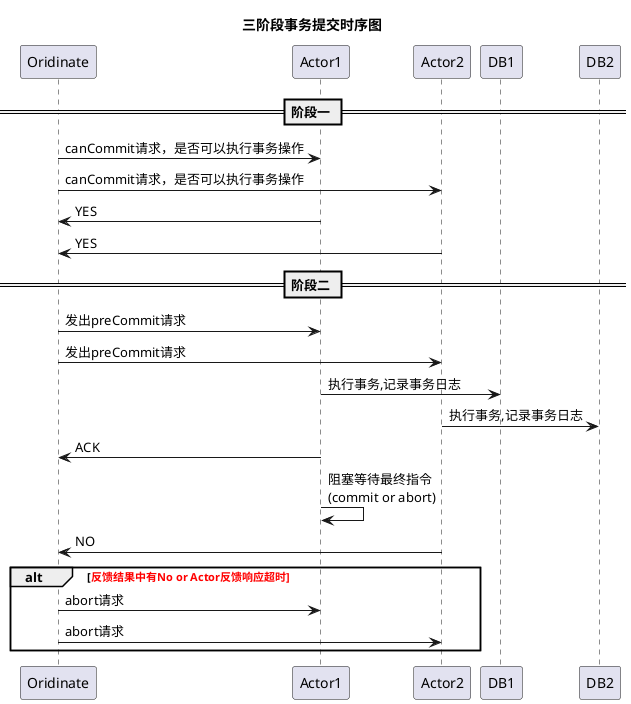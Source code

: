 @startuml
title 三阶段事务提交时序图
== 阶段一 ==
Oridinate -> Actor1:canCommit请求，是否可以执行事务操作
Oridinate -> Actor2:canCommit请求，是否可以执行事务操作

Oridinate <- Actor1:YES
Oridinate <- Actor2:YES

== 阶段二 ==
Oridinate -> Actor1:发出preCommit请求
Oridinate -> Actor2:发出preCommit请求

Actor1  -> DB1:执行事务,记录事务日志
Actor2  -> DB2:执行事务,记录事务日志

Oridinate <- Actor1:ACK
Actor1 -> Actor1:阻塞等待最终指令\n(commit or abort)
Oridinate <- Actor2:NO
alt <font color=red><b>反馈结果中有No or Actor反馈响应超时
Oridinate -> Actor1:abort请求
Oridinate -> Actor2:abort请求
end
@enduml